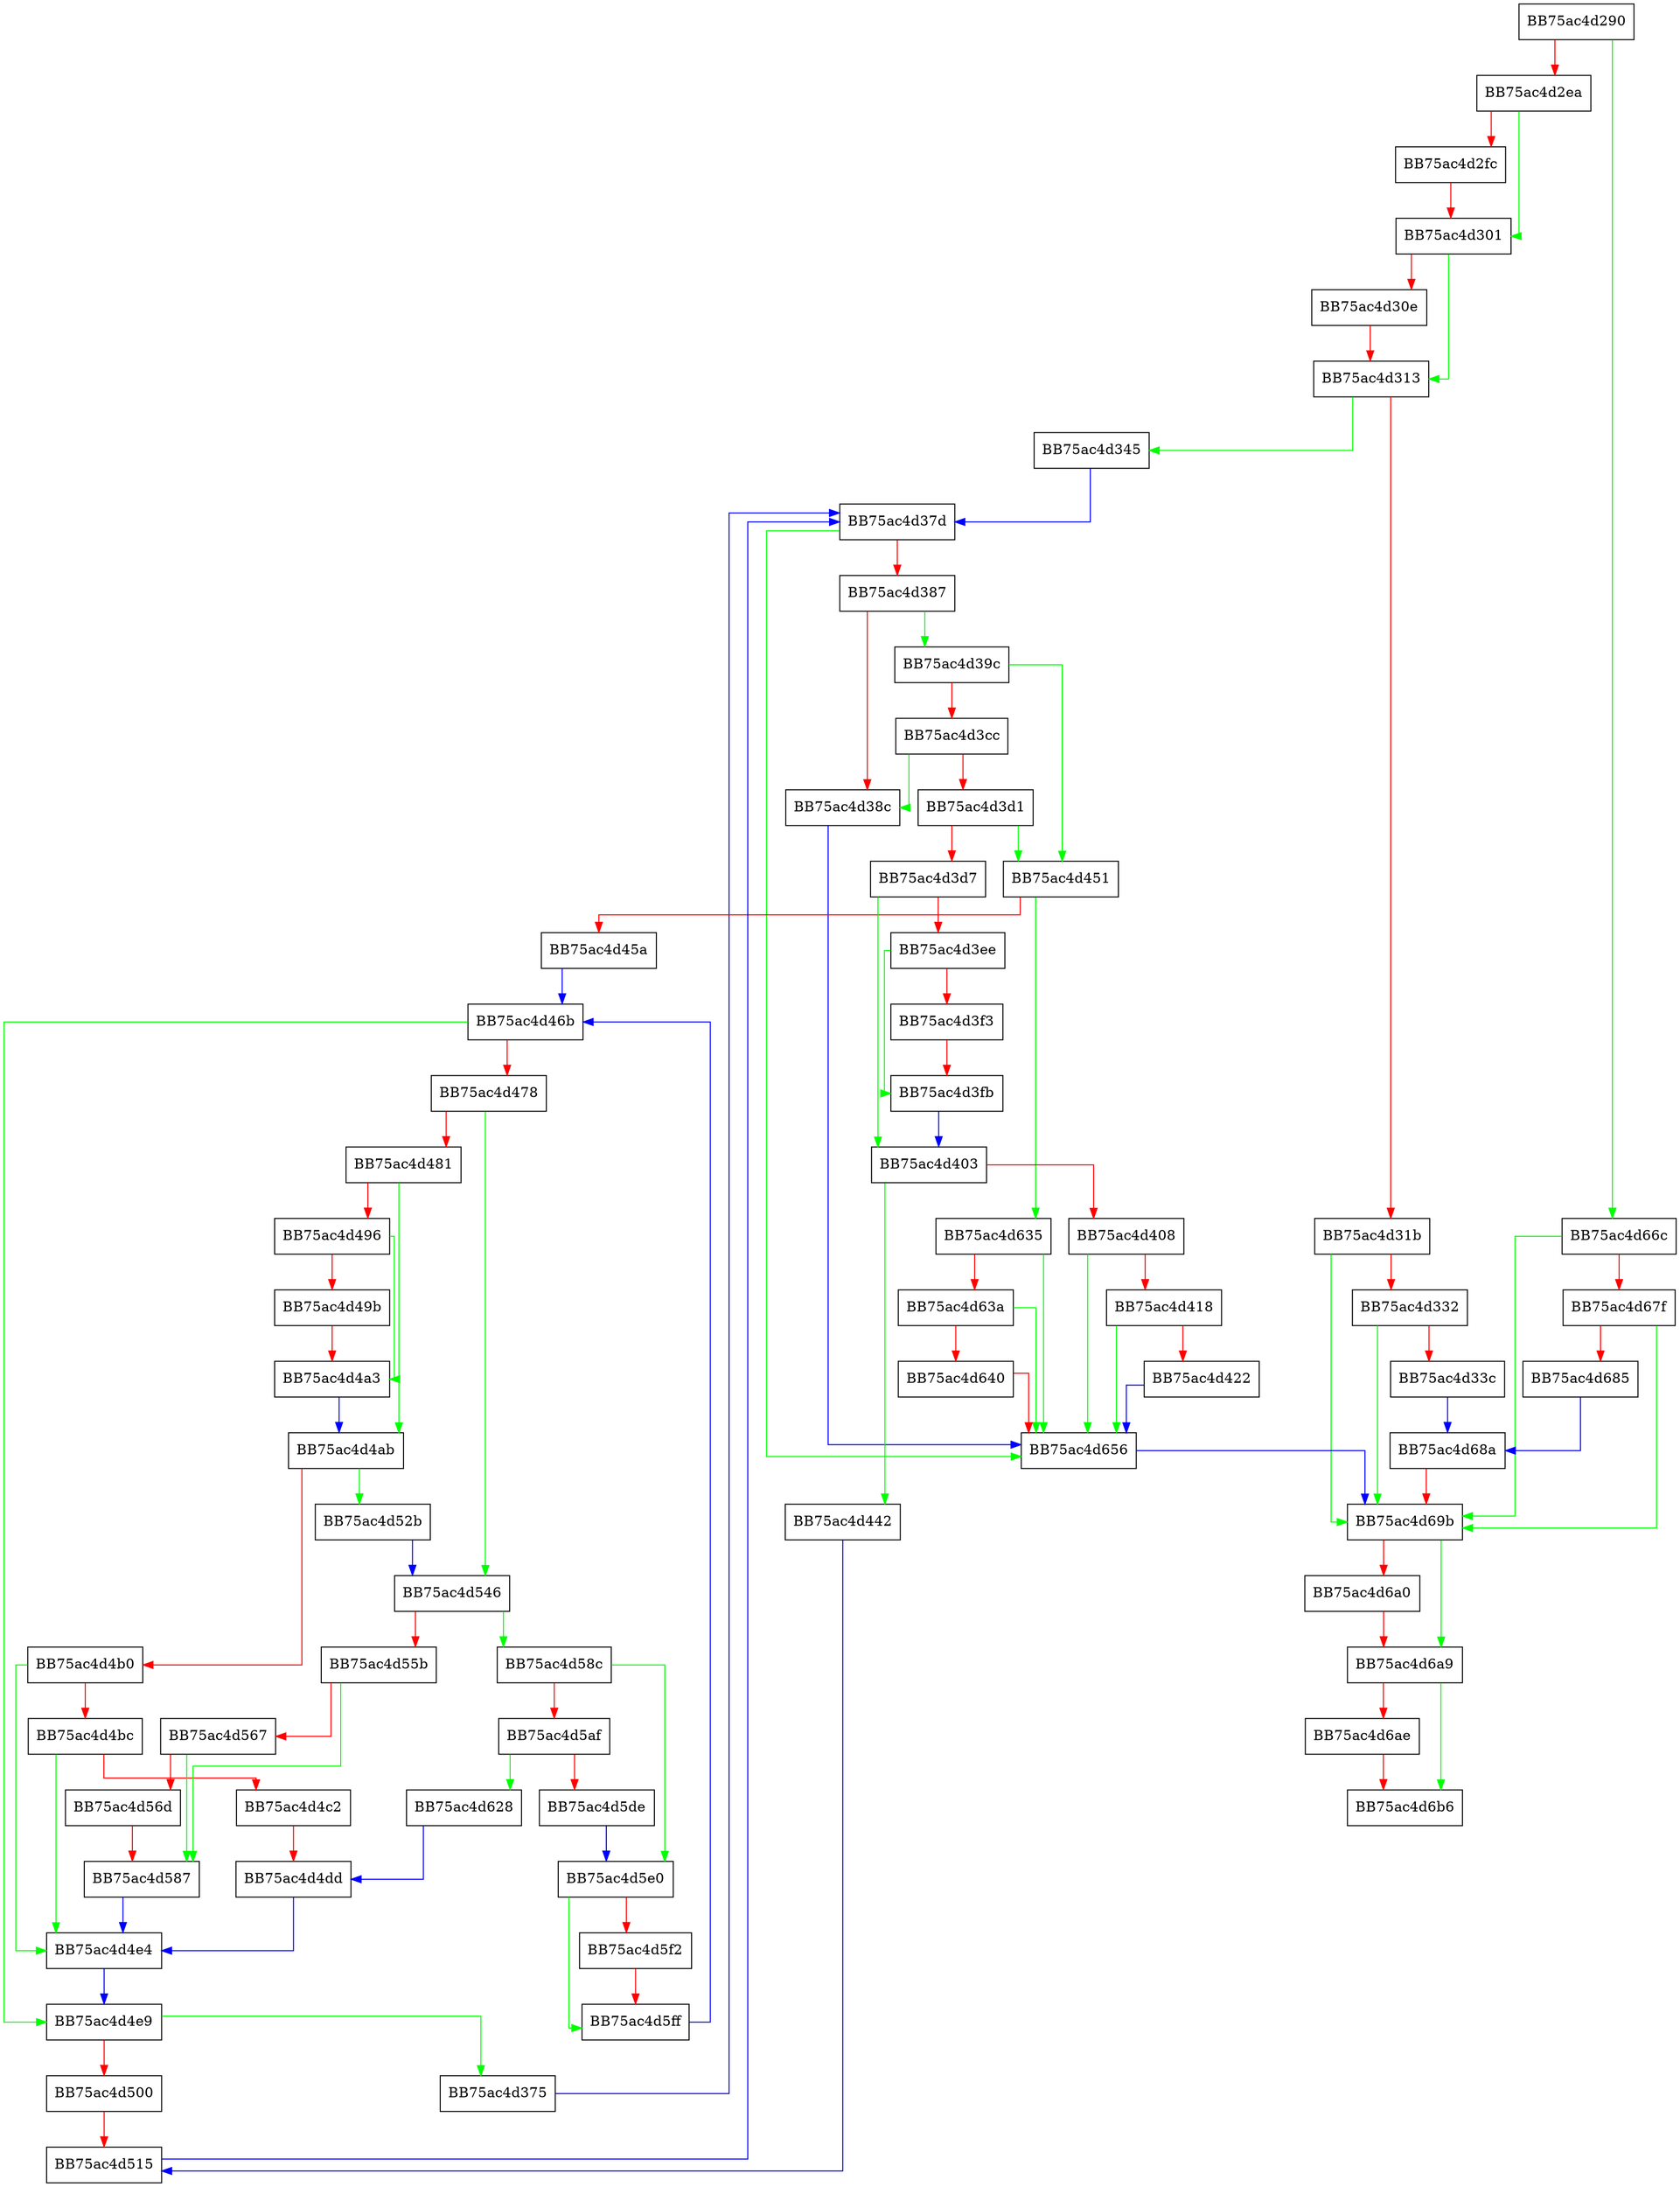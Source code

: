 digraph ReadContainerAllocationMap {
  node [shape="box"];
  graph [splines=ortho];
  BB75ac4d290 -> BB75ac4d66c [color="green"];
  BB75ac4d290 -> BB75ac4d2ea [color="red"];
  BB75ac4d2ea -> BB75ac4d301 [color="green"];
  BB75ac4d2ea -> BB75ac4d2fc [color="red"];
  BB75ac4d2fc -> BB75ac4d301 [color="red"];
  BB75ac4d301 -> BB75ac4d313 [color="green"];
  BB75ac4d301 -> BB75ac4d30e [color="red"];
  BB75ac4d30e -> BB75ac4d313 [color="red"];
  BB75ac4d313 -> BB75ac4d345 [color="green"];
  BB75ac4d313 -> BB75ac4d31b [color="red"];
  BB75ac4d31b -> BB75ac4d69b [color="green"];
  BB75ac4d31b -> BB75ac4d332 [color="red"];
  BB75ac4d332 -> BB75ac4d69b [color="green"];
  BB75ac4d332 -> BB75ac4d33c [color="red"];
  BB75ac4d33c -> BB75ac4d68a [color="blue"];
  BB75ac4d345 -> BB75ac4d37d [color="blue"];
  BB75ac4d375 -> BB75ac4d37d [color="blue"];
  BB75ac4d37d -> BB75ac4d656 [color="green"];
  BB75ac4d37d -> BB75ac4d387 [color="red"];
  BB75ac4d387 -> BB75ac4d39c [color="green"];
  BB75ac4d387 -> BB75ac4d38c [color="red"];
  BB75ac4d38c -> BB75ac4d656 [color="blue"];
  BB75ac4d39c -> BB75ac4d451 [color="green"];
  BB75ac4d39c -> BB75ac4d3cc [color="red"];
  BB75ac4d3cc -> BB75ac4d38c [color="green"];
  BB75ac4d3cc -> BB75ac4d3d1 [color="red"];
  BB75ac4d3d1 -> BB75ac4d451 [color="green"];
  BB75ac4d3d1 -> BB75ac4d3d7 [color="red"];
  BB75ac4d3d7 -> BB75ac4d403 [color="green"];
  BB75ac4d3d7 -> BB75ac4d3ee [color="red"];
  BB75ac4d3ee -> BB75ac4d3fb [color="green"];
  BB75ac4d3ee -> BB75ac4d3f3 [color="red"];
  BB75ac4d3f3 -> BB75ac4d3fb [color="red"];
  BB75ac4d3fb -> BB75ac4d403 [color="blue"];
  BB75ac4d403 -> BB75ac4d442 [color="green"];
  BB75ac4d403 -> BB75ac4d408 [color="red"];
  BB75ac4d408 -> BB75ac4d656 [color="green"];
  BB75ac4d408 -> BB75ac4d418 [color="red"];
  BB75ac4d418 -> BB75ac4d656 [color="green"];
  BB75ac4d418 -> BB75ac4d422 [color="red"];
  BB75ac4d422 -> BB75ac4d656 [color="blue"];
  BB75ac4d442 -> BB75ac4d515 [color="blue"];
  BB75ac4d451 -> BB75ac4d635 [color="green"];
  BB75ac4d451 -> BB75ac4d45a [color="red"];
  BB75ac4d45a -> BB75ac4d46b [color="blue"];
  BB75ac4d46b -> BB75ac4d4e9 [color="green"];
  BB75ac4d46b -> BB75ac4d478 [color="red"];
  BB75ac4d478 -> BB75ac4d546 [color="green"];
  BB75ac4d478 -> BB75ac4d481 [color="red"];
  BB75ac4d481 -> BB75ac4d4ab [color="green"];
  BB75ac4d481 -> BB75ac4d496 [color="red"];
  BB75ac4d496 -> BB75ac4d4a3 [color="green"];
  BB75ac4d496 -> BB75ac4d49b [color="red"];
  BB75ac4d49b -> BB75ac4d4a3 [color="red"];
  BB75ac4d4a3 -> BB75ac4d4ab [color="blue"];
  BB75ac4d4ab -> BB75ac4d52b [color="green"];
  BB75ac4d4ab -> BB75ac4d4b0 [color="red"];
  BB75ac4d4b0 -> BB75ac4d4e4 [color="green"];
  BB75ac4d4b0 -> BB75ac4d4bc [color="red"];
  BB75ac4d4bc -> BB75ac4d4e4 [color="green"];
  BB75ac4d4bc -> BB75ac4d4c2 [color="red"];
  BB75ac4d4c2 -> BB75ac4d4dd [color="red"];
  BB75ac4d4dd -> BB75ac4d4e4 [color="blue"];
  BB75ac4d4e4 -> BB75ac4d4e9 [color="blue"];
  BB75ac4d4e9 -> BB75ac4d375 [color="green"];
  BB75ac4d4e9 -> BB75ac4d500 [color="red"];
  BB75ac4d500 -> BB75ac4d515 [color="red"];
  BB75ac4d515 -> BB75ac4d37d [color="blue"];
  BB75ac4d52b -> BB75ac4d546 [color="blue"];
  BB75ac4d546 -> BB75ac4d58c [color="green"];
  BB75ac4d546 -> BB75ac4d55b [color="red"];
  BB75ac4d55b -> BB75ac4d587 [color="green"];
  BB75ac4d55b -> BB75ac4d567 [color="red"];
  BB75ac4d567 -> BB75ac4d587 [color="green"];
  BB75ac4d567 -> BB75ac4d56d [color="red"];
  BB75ac4d56d -> BB75ac4d587 [color="red"];
  BB75ac4d587 -> BB75ac4d4e4 [color="blue"];
  BB75ac4d58c -> BB75ac4d5e0 [color="green"];
  BB75ac4d58c -> BB75ac4d5af [color="red"];
  BB75ac4d5af -> BB75ac4d628 [color="green"];
  BB75ac4d5af -> BB75ac4d5de [color="red"];
  BB75ac4d5de -> BB75ac4d5e0 [color="blue"];
  BB75ac4d5e0 -> BB75ac4d5ff [color="green"];
  BB75ac4d5e0 -> BB75ac4d5f2 [color="red"];
  BB75ac4d5f2 -> BB75ac4d5ff [color="red"];
  BB75ac4d5ff -> BB75ac4d46b [color="blue"];
  BB75ac4d628 -> BB75ac4d4dd [color="blue"];
  BB75ac4d635 -> BB75ac4d656 [color="green"];
  BB75ac4d635 -> BB75ac4d63a [color="red"];
  BB75ac4d63a -> BB75ac4d656 [color="green"];
  BB75ac4d63a -> BB75ac4d640 [color="red"];
  BB75ac4d640 -> BB75ac4d656 [color="red"];
  BB75ac4d656 -> BB75ac4d69b [color="blue"];
  BB75ac4d66c -> BB75ac4d69b [color="green"];
  BB75ac4d66c -> BB75ac4d67f [color="red"];
  BB75ac4d67f -> BB75ac4d69b [color="green"];
  BB75ac4d67f -> BB75ac4d685 [color="red"];
  BB75ac4d685 -> BB75ac4d68a [color="blue"];
  BB75ac4d68a -> BB75ac4d69b [color="red"];
  BB75ac4d69b -> BB75ac4d6a9 [color="green"];
  BB75ac4d69b -> BB75ac4d6a0 [color="red"];
  BB75ac4d6a0 -> BB75ac4d6a9 [color="red"];
  BB75ac4d6a9 -> BB75ac4d6b6 [color="green"];
  BB75ac4d6a9 -> BB75ac4d6ae [color="red"];
  BB75ac4d6ae -> BB75ac4d6b6 [color="red"];
}